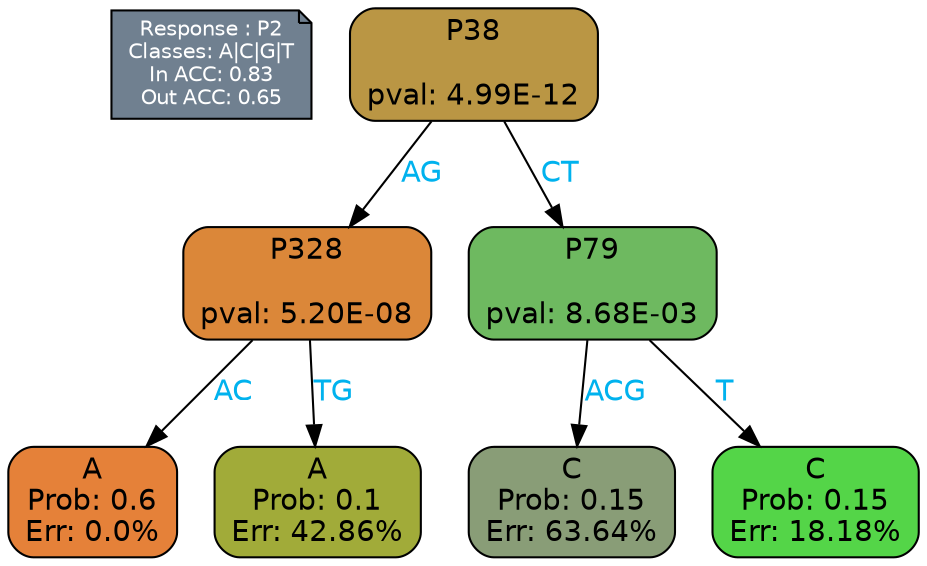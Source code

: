 digraph Tree {
node [shape=box, style="filled, rounded", color="black", fontname=helvetica] ;
graph [ranksep=equally, splines=polylines, bgcolor=transparent, dpi=600] ;
edge [fontname=helvetica] ;
LEGEND [label="Response : P2
Classes: A|C|G|T
In ACC: 0.83
Out ACC: 0.65
",shape=note,align=left,style=filled,fillcolor="slategray",fontcolor="white",fontsize=10];1 [label="P38

pval: 4.99E-12", fillcolor="#ba9644"] ;
2 [label="P328

pval: 5.20E-08", fillcolor="#db8739"] ;
3 [label="A
Prob: 0.6
Err: 0.0%", fillcolor="#e58139"] ;
4 [label="A
Prob: 0.1
Err: 42.86%", fillcolor="#a1ab39"] ;
5 [label="P79

pval: 8.68E-03", fillcolor="#6eb960"] ;
6 [label="C
Prob: 0.15
Err: 63.64%", fillcolor="#899d77"] ;
7 [label="C
Prob: 0.15
Err: 18.18%", fillcolor="#54d548"] ;
1 -> 2 [label="AG",fontcolor=deepskyblue2] ;
1 -> 5 [label="CT",fontcolor=deepskyblue2] ;
2 -> 3 [label="AC",fontcolor=deepskyblue2] ;
2 -> 4 [label="TG",fontcolor=deepskyblue2] ;
5 -> 6 [label="ACG",fontcolor=deepskyblue2] ;
5 -> 7 [label="T",fontcolor=deepskyblue2] ;
{rank = same; 3;4;6;7;}{rank = same; LEGEND;1;}}